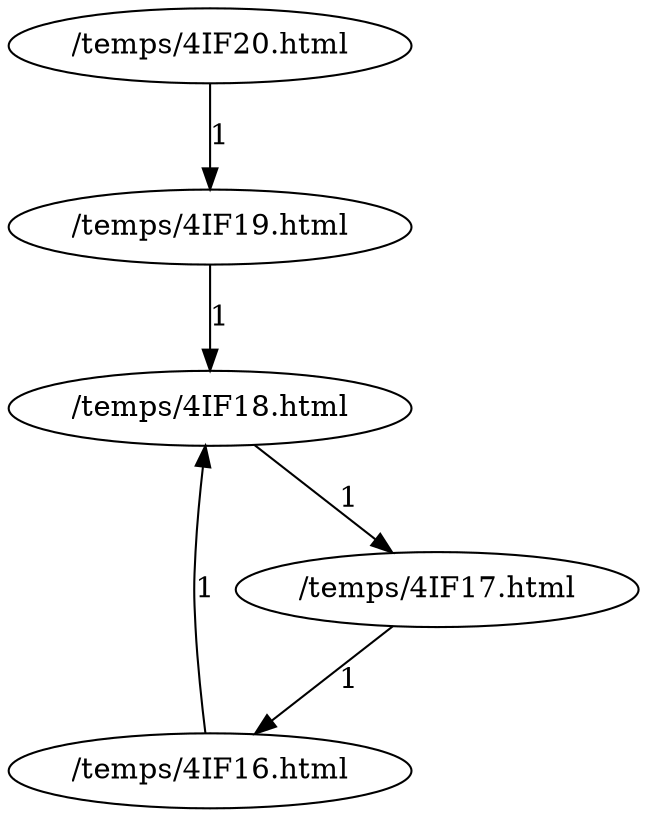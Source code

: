 digraph {
node3 [label="/temps/4IF20.html"];
node8 [label="/temps/4IF19.html"];
node9 [label="/temps/4IF16.html"];
node10 [label="/temps/4IF15.html"];
node10 [label="/temps/4IF18.html"];
node0 [label="/temps/4IF17.html"];
node9 -> node10 [label="1"];
node0 -> node9 [label="1"];
node10 -> node0 [label="1"];
node8 -> node10 [label="1"];
node3 -> node8 [label="1"];
}
